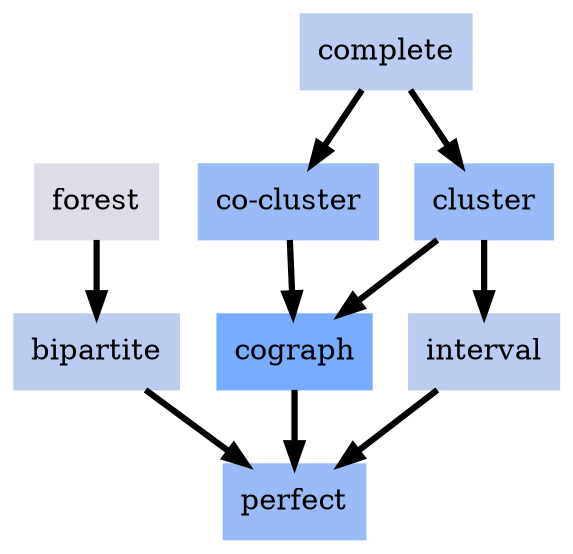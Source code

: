 digraph local_9Qd0Mx {
	node [color=lightblue2 style=filled]
	margin=0.04 size="6,6"
	"n_9Qd0Mx" [label="cograph" URL="/parameters/html/9Qd0Mx" color="#78acff" shape=box]
	"n_cLHJkW" [label="bipartite" URL="/parameters/html/cLHJkW" color="#bbccf0" shape=box]
	"n_EhdXNA" [label="complete" URL="/parameters/html/EhdXNA" color="#bbccf0" shape=box]
	"n_RmssrZ" [label="perfect" URL="/parameters/html/RmssrZ" color="#99bcf8" shape=box]
	"n_WAU7vf" [label="cluster" URL="/parameters/html/WAU7vf" color="#99bcf8" shape=box]
	"n_7HR4uV" [label="co-cluster" URL="/parameters/html/7HR4uV" color="#99bcf8" shape=box]
	"n_p5skoj" [label="interval" URL="/parameters/html/p5skoj" color="#bbccf0" shape=box]
	"n_JngPPm" [label="forest" URL="/parameters/html/JngPPm" color="#dddde8" shape=box]
	"n_p5skoj" -> "n_RmssrZ" [label="" decorate=true lblstyle="above, sloped" weight="100" penwidth="3.0"]
	"n_EhdXNA" -> "n_WAU7vf" [label="" decorate=true lblstyle="above, sloped" weight="100" penwidth="3.0"]
	"n_JngPPm" -> "n_cLHJkW" [label="" decorate=true lblstyle="above, sloped" weight="100" penwidth="3.0"]
	"n_9Qd0Mx" -> "n_RmssrZ" [label="" decorate=true lblstyle="above, sloped" weight="100" penwidth="3.0"]
	"n_WAU7vf" -> "n_9Qd0Mx" [label="" decorate=true lblstyle="above, sloped" weight="100" penwidth="3.0"]
	"n_cLHJkW" -> "n_RmssrZ" [label="" decorate=true lblstyle="above, sloped" weight="100" penwidth="3.0"]
	"n_EhdXNA" -> "n_7HR4uV" [label="" decorate=true lblstyle="above, sloped" weight="100" penwidth="3.0"]
	"n_7HR4uV" -> "n_9Qd0Mx" [label="" decorate=true lblstyle="above, sloped" weight="100" penwidth="3.0"]
	"n_WAU7vf" -> "n_p5skoj" [label="" decorate=true lblstyle="above, sloped" weight="100" penwidth="3.0"]
}
